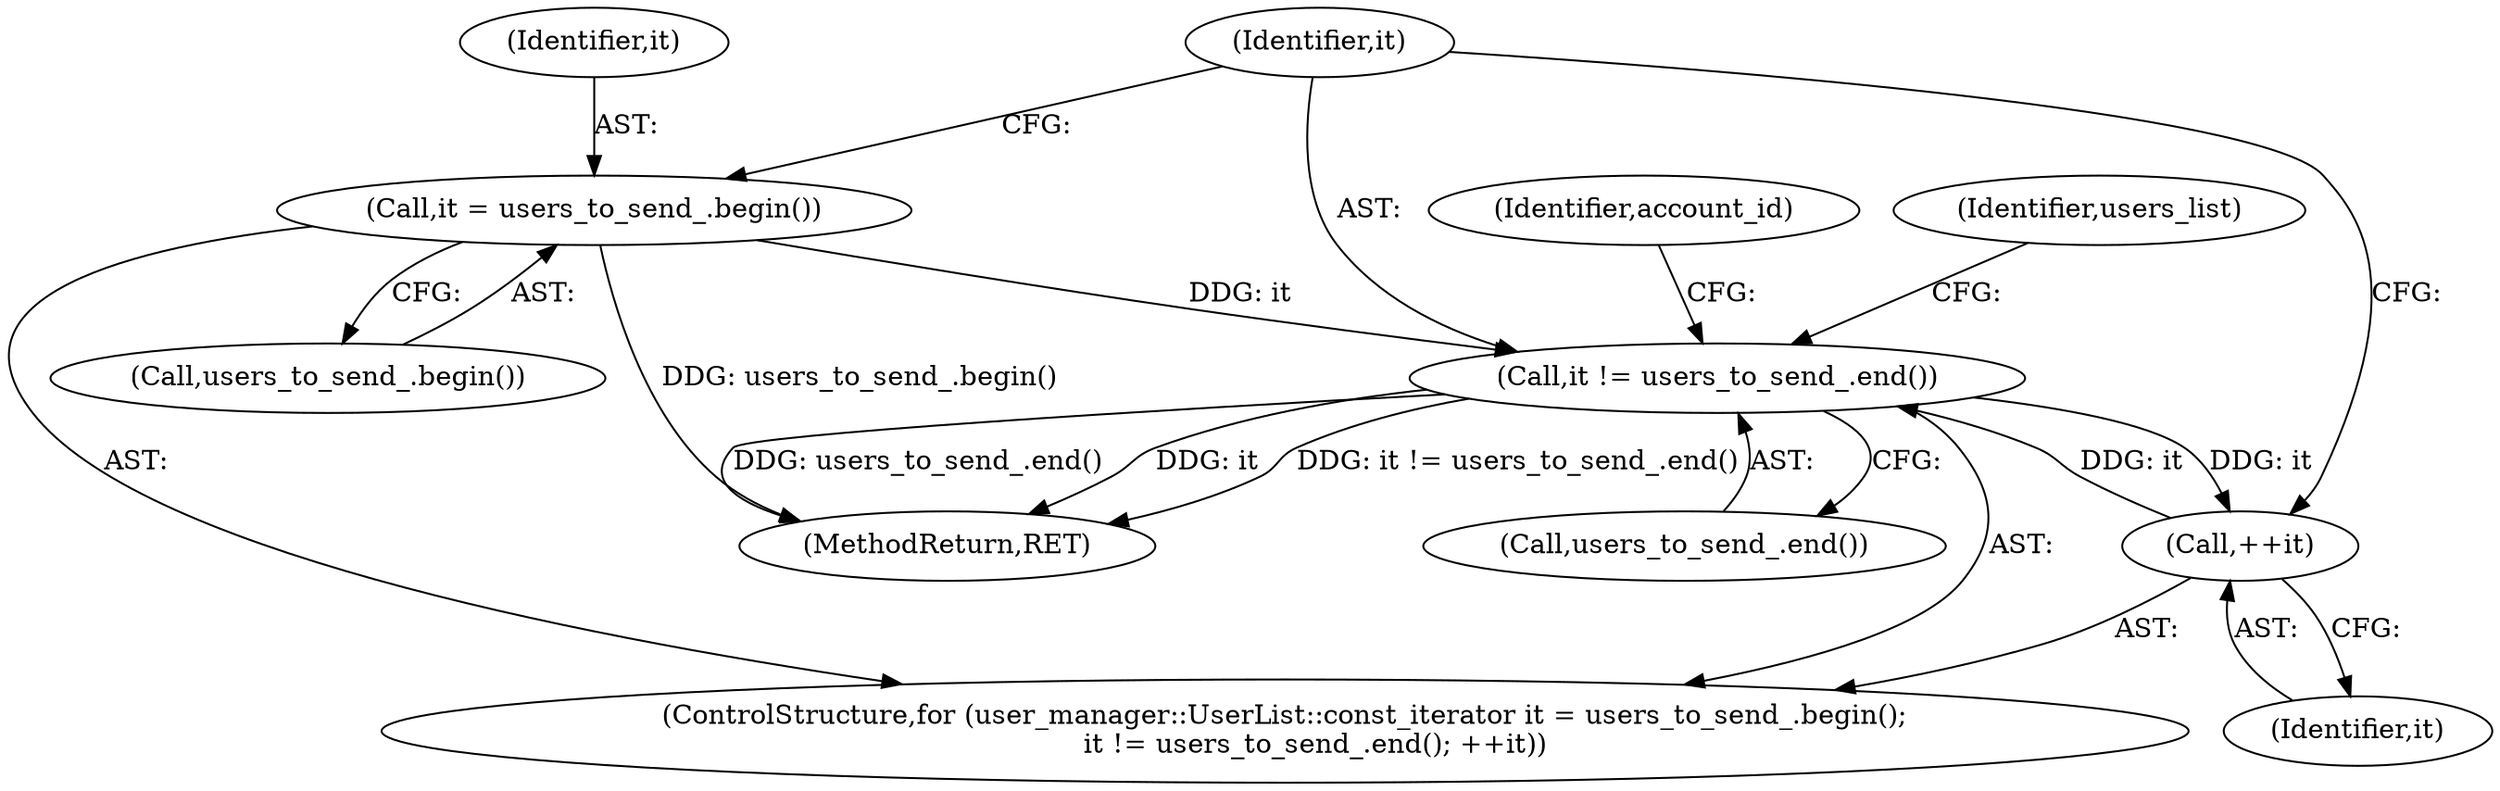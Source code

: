 digraph "1_Chrome_c66b1fc49870c514b1c1e8b53498153176d7ec2b_7@API" {
"1000122" [label="(Call,it != users_to_send_.end())"];
"1000125" [label="(Call,++it)"];
"1000122" [label="(Call,it != users_to_send_.end())"];
"1000119" [label="(Call,it = users_to_send_.begin())"];
"1000125" [label="(Call,++it)"];
"1000124" [label="(Call,users_to_send_.end())"];
"1000130" [label="(Identifier,account_id)"];
"1000117" [label="(ControlStructure,for (user_manager::UserList::const_iterator it = users_to_send_.begin();\n       it != users_to_send_.end(); ++it))"];
"1000195" [label="(Identifier,users_list)"];
"1000196" [label="(MethodReturn,RET)"];
"1000119" [label="(Call,it = users_to_send_.begin())"];
"1000120" [label="(Identifier,it)"];
"1000121" [label="(Call,users_to_send_.begin())"];
"1000123" [label="(Identifier,it)"];
"1000122" [label="(Call,it != users_to_send_.end())"];
"1000126" [label="(Identifier,it)"];
"1000122" -> "1000117"  [label="AST: "];
"1000122" -> "1000124"  [label="CFG: "];
"1000123" -> "1000122"  [label="AST: "];
"1000124" -> "1000122"  [label="AST: "];
"1000130" -> "1000122"  [label="CFG: "];
"1000195" -> "1000122"  [label="CFG: "];
"1000122" -> "1000196"  [label="DDG: it"];
"1000122" -> "1000196"  [label="DDG: it != users_to_send_.end()"];
"1000122" -> "1000196"  [label="DDG: users_to_send_.end()"];
"1000125" -> "1000122"  [label="DDG: it"];
"1000119" -> "1000122"  [label="DDG: it"];
"1000122" -> "1000125"  [label="DDG: it"];
"1000125" -> "1000117"  [label="AST: "];
"1000125" -> "1000126"  [label="CFG: "];
"1000126" -> "1000125"  [label="AST: "];
"1000123" -> "1000125"  [label="CFG: "];
"1000119" -> "1000117"  [label="AST: "];
"1000119" -> "1000121"  [label="CFG: "];
"1000120" -> "1000119"  [label="AST: "];
"1000121" -> "1000119"  [label="AST: "];
"1000123" -> "1000119"  [label="CFG: "];
"1000119" -> "1000196"  [label="DDG: users_to_send_.begin()"];
}
